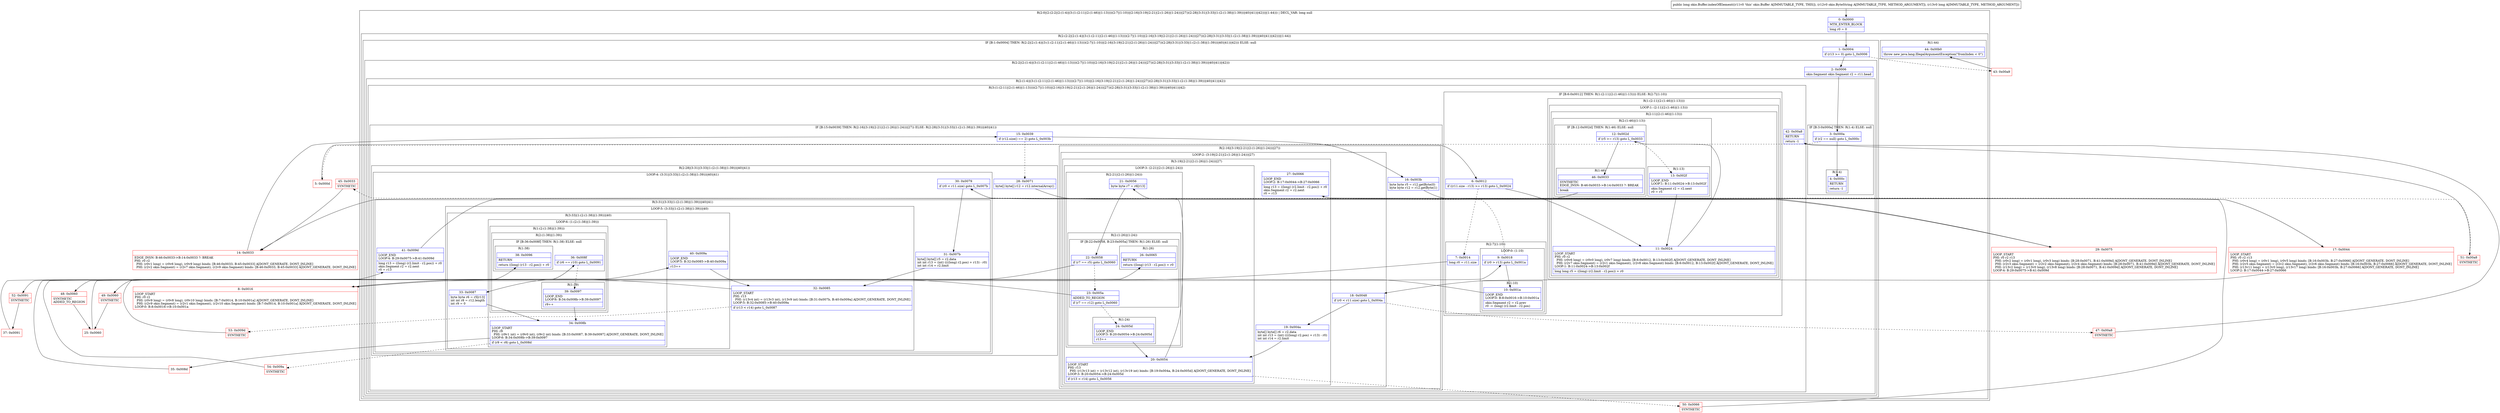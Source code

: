 digraph "CFG forokio.Buffer.indexOfElement(Lokio\/ByteString;J)J" {
subgraph cluster_Region_947934157 {
label = "R(2:0|(2:(2:2|(2:(1:4)|(3:(1:(2:11|(2:(1:46)|(1:13))))(2:7|(1:10))|(2:16|(3:19|(2:21|(2:(1:26)|(1:24)))|27))(2:28|(3:31|(3:33|(1:(2:(1:38)|(1:39)))|40)|41))|42)))|(1:44))) | DECL_VAR: long null\l";
node [shape=record,color=blue];
Node_0 [shape=record,label="{0\:\ 0x0000|MTH_ENTER_BLOCK\l|long r0 = 0\l}"];
subgraph cluster_Region_903744022 {
label = "R(2:(2:2|(2:(1:4)|(3:(1:(2:11|(2:(1:46)|(1:13))))(2:7|(1:10))|(2:16|(3:19|(2:21|(2:(1:26)|(1:24)))|27))(2:28|(3:31|(3:33|(1:(2:(1:38)|(1:39)))|40)|41))|42)))|(1:44))";
node [shape=record,color=blue];
subgraph cluster_IfRegion_1766471079 {
label = "IF [B:1:0x0004] THEN: R(2:2|(2:(1:4)|(3:(1:(2:11|(2:(1:46)|(1:13))))(2:7|(1:10))|(2:16|(3:19|(2:21|(2:(1:26)|(1:24)))|27))(2:28|(3:31|(3:33|(1:(2:(1:38)|(1:39)))|40)|41))|42))) ELSE: null";
node [shape=record,color=blue];
Node_1 [shape=record,label="{1\:\ 0x0004|if (r13 \>= 0) goto L_0x0006\l}"];
subgraph cluster_Region_1921472631 {
label = "R(2:2|(2:(1:4)|(3:(1:(2:11|(2:(1:46)|(1:13))))(2:7|(1:10))|(2:16|(3:19|(2:21|(2:(1:26)|(1:24)))|27))(2:28|(3:31|(3:33|(1:(2:(1:38)|(1:39)))|40)|41))|42)))";
node [shape=record,color=blue];
Node_2 [shape=record,label="{2\:\ 0x0006|okio.Segment okio.Segment r2 = r11.head\l}"];
subgraph cluster_Region_771160100 {
label = "R(2:(1:4)|(3:(1:(2:11|(2:(1:46)|(1:13))))(2:7|(1:10))|(2:16|(3:19|(2:21|(2:(1:26)|(1:24)))|27))(2:28|(3:31|(3:33|(1:(2:(1:38)|(1:39)))|40)|41))|42))";
node [shape=record,color=blue];
subgraph cluster_IfRegion_885104128 {
label = "IF [B:3:0x000a] THEN: R(1:4) ELSE: null";
node [shape=record,color=blue];
Node_3 [shape=record,label="{3\:\ 0x000a|if (r2 == null) goto L_0x000c\l}"];
subgraph cluster_Region_1064898599 {
label = "R(1:4)";
node [shape=record,color=blue];
Node_4 [shape=record,label="{4\:\ 0x000c|RETURN\l|return \-1\l}"];
}
}
subgraph cluster_Region_2058494820 {
label = "R(3:(1:(2:11|(2:(1:46)|(1:13))))(2:7|(1:10))|(2:16|(3:19|(2:21|(2:(1:26)|(1:24)))|27))(2:28|(3:31|(3:33|(1:(2:(1:38)|(1:39)))|40)|41))|42)";
node [shape=record,color=blue];
subgraph cluster_IfRegion_1122879128 {
label = "IF [B:6:0x0012] THEN: R(1:(2:11|(2:(1:46)|(1:13)))) ELSE: R(2:7|(1:10))";
node [shape=record,color=blue];
Node_6 [shape=record,label="{6\:\ 0x0012|if ((r11.size \- r13) \>= r13) goto L_0x0024\l}"];
subgraph cluster_Region_1488990521 {
label = "R(1:(2:11|(2:(1:46)|(1:13))))";
node [shape=record,color=blue];
subgraph cluster_LoopRegion_802159150 {
label = "LOOP:1: (2:11|(2:(1:46)|(1:13)))";
node [shape=record,color=blue];
subgraph cluster_Region_1607403180 {
label = "R(2:11|(2:(1:46)|(1:13)))";
node [shape=record,color=blue];
Node_11 [shape=record,label="{11\:\ 0x0024|LOOP_START\lPHI: r0 r2 \l  PHI: (r0v6 long) = (r0v0 long), (r0v7 long) binds: [B:6:0x0012, B:13:0x002f] A[DONT_GENERATE, DONT_INLINE]\l  PHI: (r2v7 okio.Segment) = (r2v1 okio.Segment), (r2v8 okio.Segment) binds: [B:6:0x0012, B:13:0x002f] A[DONT_GENERATE, DONT_INLINE]\lLOOP:1: B:11:0x0024\-\>B:13:0x002f\l|long long r5 = ((long) (r2.limit \- r2.pos)) + r0\l}"];
subgraph cluster_Region_1150113200 {
label = "R(2:(1:46)|(1:13))";
node [shape=record,color=blue];
subgraph cluster_IfRegion_571930015 {
label = "IF [B:12:0x002d] THEN: R(1:46) ELSE: null";
node [shape=record,color=blue];
Node_12 [shape=record,label="{12\:\ 0x002d|if (r5 \>= r13) goto L_0x0033\l}"];
subgraph cluster_Region_1761120959 {
label = "R(1:46)";
node [shape=record,color=blue];
Node_46 [shape=record,label="{46\:\ 0x0033|SYNTHETIC\lEDGE_INSN: B:46:0x0033\-\>B:14:0x0033 ?: BREAK  \l|break\l}"];
}
}
subgraph cluster_Region_599732471 {
label = "R(1:13)";
node [shape=record,color=blue];
Node_13 [shape=record,label="{13\:\ 0x002f|LOOP_END\lLOOP:1: B:11:0x0024\-\>B:13:0x002f\l|okio.Segment r2 = r2.next\lr0 = r5\l}"];
}
}
}
}
}
subgraph cluster_Region_414910757 {
label = "R(2:7|(1:10))";
node [shape=record,color=blue];
Node_7 [shape=record,label="{7\:\ 0x0014|long r0 = r11.size\l}"];
subgraph cluster_LoopRegion_828911456 {
label = "LOOP:0: (1:10)";
node [shape=record,color=blue];
Node_9 [shape=record,label="{9\:\ 0x0018|if (r0 \> r13) goto L_0x001a\l}"];
subgraph cluster_Region_2093823246 {
label = "R(1:10)";
node [shape=record,color=blue];
Node_10 [shape=record,label="{10\:\ 0x001a|LOOP_END\lLOOP:0: B:8:0x0016\-\>B:10:0x001a\l|okio.Segment r2 = r2.prev\lr0 \-= (long) (r2.limit \- r2.pos)\l}"];
}
}
}
}
subgraph cluster_IfRegion_1629924841 {
label = "IF [B:15:0x0039] THEN: R(2:16|(3:19|(2:21|(2:(1:26)|(1:24)))|27)) ELSE: R(2:28|(3:31|(3:33|(1:(2:(1:38)|(1:39)))|40)|41))";
node [shape=record,color=blue];
Node_15 [shape=record,label="{15\:\ 0x0039|if (r12.size() == 2) goto L_0x003b\l}"];
subgraph cluster_Region_1990367368 {
label = "R(2:16|(3:19|(2:21|(2:(1:26)|(1:24)))|27))";
node [shape=record,color=blue];
Node_16 [shape=record,label="{16\:\ 0x003b|byte byte r5 = r12.getByte(0)\lbyte byte r12 = r12.getByte(1)\l}"];
subgraph cluster_LoopRegion_1336427688 {
label = "LOOP:2: (3:19|(2:21|(2:(1:26)|(1:24)))|27)";
node [shape=record,color=blue];
Node_18 [shape=record,label="{18\:\ 0x0048|if (r0 \< r11.size) goto L_0x004a\l}"];
subgraph cluster_Region_649036196 {
label = "R(3:19|(2:21|(2:(1:26)|(1:24)))|27)";
node [shape=record,color=blue];
Node_19 [shape=record,label="{19\:\ 0x004a|byte[] byte[] r6 = r2.data\lint int r13 = (int) ((((long) r2.pos) + r13) \- r0)\lint int r14 = r2.limit\l}"];
subgraph cluster_LoopRegion_977087093 {
label = "LOOP:3: (2:21|(2:(1:26)|(1:24)))";
node [shape=record,color=blue];
Node_20 [shape=record,label="{20\:\ 0x0054|LOOP_START\lPHI: r13 \l  PHI: (r13v13 int) = (r13v12 int), (r13v19 int) binds: [B:19:0x004a, B:24:0x005d] A[DONT_GENERATE, DONT_INLINE]\lLOOP:3: B:20:0x0054\-\>B:24:0x005d\l|if (r13 \< r14) goto L_0x0056\l}"];
subgraph cluster_Region_1027572531 {
label = "R(2:21|(2:(1:26)|(1:24)))";
node [shape=record,color=blue];
Node_21 [shape=record,label="{21\:\ 0x0056|byte byte r7 = r6[r13]\l}"];
subgraph cluster_Region_1667844744 {
label = "R(2:(1:26)|(1:24))";
node [shape=record,color=blue];
subgraph cluster_IfRegion_371496019 {
label = "IF [B:22:0x0058, B:23:0x005a] THEN: R(1:26) ELSE: null";
node [shape=record,color=blue];
Node_22 [shape=record,label="{22\:\ 0x0058|if (r7 == r5) goto L_0x0060\l}"];
Node_23 [shape=record,label="{23\:\ 0x005a|ADDED_TO_REGION\l|if (r7 == r12) goto L_0x0060\l}"];
subgraph cluster_Region_36999852 {
label = "R(1:26)";
node [shape=record,color=blue];
Node_26 [shape=record,label="{26\:\ 0x0065|RETURN\l|return ((long) (r13 \- r2.pos)) + r0\l}"];
}
}
subgraph cluster_Region_1074938829 {
label = "R(1:24)";
node [shape=record,color=blue];
Node_24 [shape=record,label="{24\:\ 0x005d|LOOP_END\lLOOP:3: B:20:0x0054\-\>B:24:0x005d\l|r13++\l}"];
}
}
}
}
Node_27 [shape=record,label="{27\:\ 0x0066|LOOP_END\lLOOP:2: B:17:0x0044\-\>B:27:0x0066\l|long r13 = ((long) (r2.limit \- r2.pos)) + r0\lokio.Segment r2 = r2.next\lr0 = r13\l}"];
}
}
}
subgraph cluster_Region_1267132101 {
label = "R(2:28|(3:31|(3:33|(1:(2:(1:38)|(1:39)))|40)|41))";
node [shape=record,color=blue];
Node_28 [shape=record,label="{28\:\ 0x0071|byte[] byte[] r12 = r12.internalArray()\l}"];
subgraph cluster_LoopRegion_327838378 {
label = "LOOP:4: (3:31|(3:33|(1:(2:(1:38)|(1:39)))|40)|41)";
node [shape=record,color=blue];
Node_30 [shape=record,label="{30\:\ 0x0079|if (r0 \< r11.size) goto L_0x007b\l}"];
subgraph cluster_Region_470530003 {
label = "R(3:31|(3:33|(1:(2:(1:38)|(1:39)))|40)|41)";
node [shape=record,color=blue];
Node_31 [shape=record,label="{31\:\ 0x007b|byte[] byte[] r5 = r2.data\lint int r13 = (int) ((((long) r2.pos) + r13) \- r0)\lint int r14 = r2.limit\l}"];
subgraph cluster_LoopRegion_1974796900 {
label = "LOOP:5: (3:33|(1:(2:(1:38)|(1:39)))|40)";
node [shape=record,color=blue];
Node_32 [shape=record,label="{32\:\ 0x0085|LOOP_START\lPHI: r13 \l  PHI: (r13v4 int) = (r13v3 int), (r13v9 int) binds: [B:31:0x007b, B:40:0x009a] A[DONT_GENERATE, DONT_INLINE]\lLOOP:5: B:32:0x0085\-\>B:40:0x009a\l|if (r13 \< r14) goto L_0x0087\l}"];
subgraph cluster_Region_1828830443 {
label = "R(3:33|(1:(2:(1:38)|(1:39)))|40)";
node [shape=record,color=blue];
Node_33 [shape=record,label="{33\:\ 0x0087|byte byte r6 = r5[r13]\lint int r8 = r12.length\lint r9 = 0\l}"];
subgraph cluster_LoopRegion_1192740055 {
label = "LOOP:6: (1:(2:(1:38)|(1:39)))";
node [shape=record,color=blue];
Node_34 [shape=record,label="{34\:\ 0x008b|LOOP_START\lPHI: r9 \l  PHI: (r9v1 int) = (r9v0 int), (r9v2 int) binds: [B:33:0x0087, B:39:0x0097] A[DONT_GENERATE, DONT_INLINE]\lLOOP:6: B:34:0x008b\-\>B:39:0x0097\l|if (r9 \< r8) goto L_0x008d\l}"];
subgraph cluster_Region_1251431833 {
label = "R(1:(2:(1:38)|(1:39)))";
node [shape=record,color=blue];
subgraph cluster_Region_1661172553 {
label = "R(2:(1:38)|(1:39))";
node [shape=record,color=blue];
subgraph cluster_IfRegion_1247554945 {
label = "IF [B:36:0x008f] THEN: R(1:38) ELSE: null";
node [shape=record,color=blue];
Node_36 [shape=record,label="{36\:\ 0x008f|if (r6 == r10) goto L_0x0091\l}"];
subgraph cluster_Region_793583575 {
label = "R(1:38)";
node [shape=record,color=blue];
Node_38 [shape=record,label="{38\:\ 0x0096|RETURN\l|return ((long) (r13 \- r2.pos)) + r0\l}"];
}
}
subgraph cluster_Region_175040462 {
label = "R(1:39)";
node [shape=record,color=blue];
Node_39 [shape=record,label="{39\:\ 0x0097|LOOP_END\lLOOP:6: B:34:0x008b\-\>B:39:0x0097\l|r9++\l}"];
}
}
}
}
Node_40 [shape=record,label="{40\:\ 0x009a|LOOP_END\lLOOP:5: B:32:0x0085\-\>B:40:0x009a\l|r13++\l}"];
}
}
Node_41 [shape=record,label="{41\:\ 0x009d|LOOP_END\lLOOP:4: B:29:0x0075\-\>B:41:0x009d\l|long r13 = ((long) (r2.limit \- r2.pos)) + r0\lokio.Segment r2 = r2.next\lr0 = r13\l}"];
}
}
}
}
Node_42 [shape=record,label="{42\:\ 0x00a8|RETURN\l|return \-1\l}"];
}
}
}
}
subgraph cluster_Region_597463737 {
label = "R(1:44)";
node [shape=record,color=blue];
Node_44 [shape=record,label="{44\:\ 0x00b0|throw new java.lang.IllegalArgumentException(\"fromIndex \< 0\")\l}"];
}
}
}
Node_5 [shape=record,color=red,label="{5\:\ 0x000d}"];
Node_8 [shape=record,color=red,label="{8\:\ 0x0016|LOOP_START\lPHI: r0 r2 \l  PHI: (r0v9 long) = (r0v8 long), (r0v10 long) binds: [B:7:0x0014, B:10:0x001a] A[DONT_GENERATE, DONT_INLINE]\l  PHI: (r2v9 okio.Segment) = (r2v1 okio.Segment), (r2v10 okio.Segment) binds: [B:7:0x0014, B:10:0x001a] A[DONT_GENERATE, DONT_INLINE]\lLOOP:0: B:8:0x0016\-\>B:10:0x001a\l}"];
Node_14 [shape=record,color=red,label="{14\:\ 0x0033|EDGE_INSN: B:46:0x0033\-\>B:14:0x0033 ?: BREAK  \lPHI: r0 r2 \l  PHI: (r0v1 long) = (r0v6 long), (r0v9 long) binds: [B:46:0x0033, B:45:0x0033] A[DONT_GENERATE, DONT_INLINE]\l  PHI: (r2v2 okio.Segment) = (r2v7 okio.Segment), (r2v9 okio.Segment) binds: [B:46:0x0033, B:45:0x0033] A[DONT_GENERATE, DONT_INLINE]\l}"];
Node_17 [shape=record,color=red,label="{17\:\ 0x0044|LOOP_START\lPHI: r0 r2 r13 \l  PHI: (r0v4 long) = (r0v1 long), (r0v5 long) binds: [B:16:0x003b, B:27:0x0066] A[DONT_GENERATE, DONT_INLINE]\l  PHI: (r2v5 okio.Segment) = (r2v2 okio.Segment), (r2v6 okio.Segment) binds: [B:16:0x003b, B:27:0x0066] A[DONT_GENERATE, DONT_INLINE]\l  PHI: (r13v11 long) = (r13v0 long), (r13v17 long) binds: [B:16:0x003b, B:27:0x0066] A[DONT_GENERATE, DONT_INLINE]\lLOOP:2: B:17:0x0044\-\>B:27:0x0066\l}"];
Node_25 [shape=record,color=red,label="{25\:\ 0x0060}"];
Node_29 [shape=record,color=red,label="{29\:\ 0x0075|LOOP_START\lPHI: r0 r2 r13 \l  PHI: (r0v2 long) = (r0v1 long), (r0v3 long) binds: [B:28:0x0071, B:41:0x009d] A[DONT_GENERATE, DONT_INLINE]\l  PHI: (r2v3 okio.Segment) = (r2v2 okio.Segment), (r2v4 okio.Segment) binds: [B:28:0x0071, B:41:0x009d] A[DONT_GENERATE, DONT_INLINE]\l  PHI: (r13v2 long) = (r13v0 long), (r13v8 long) binds: [B:28:0x0071, B:41:0x009d] A[DONT_GENERATE, DONT_INLINE]\lLOOP:4: B:29:0x0075\-\>B:41:0x009d\l}"];
Node_35 [shape=record,color=red,label="{35\:\ 0x008d}"];
Node_37 [shape=record,color=red,label="{37\:\ 0x0091}"];
Node_43 [shape=record,color=red,label="{43\:\ 0x00a9}"];
Node_45 [shape=record,color=red,label="{45\:\ 0x0033|SYNTHETIC\l}"];
Node_47 [shape=record,color=red,label="{47\:\ 0x00a8|SYNTHETIC\l}"];
Node_48 [shape=record,color=red,label="{48\:\ 0x0060|SYNTHETIC\lADDED_TO_REGION\l}"];
Node_49 [shape=record,color=red,label="{49\:\ 0x0060|SYNTHETIC\l}"];
Node_50 [shape=record,color=red,label="{50\:\ 0x0066|SYNTHETIC\l}"];
Node_51 [shape=record,color=red,label="{51\:\ 0x00a8|SYNTHETIC\l}"];
Node_52 [shape=record,color=red,label="{52\:\ 0x0091|SYNTHETIC\l}"];
Node_53 [shape=record,color=red,label="{53\:\ 0x009d|SYNTHETIC\l}"];
Node_54 [shape=record,color=red,label="{54\:\ 0x009a|SYNTHETIC\l}"];
MethodNode[shape=record,label="{public long okio.Buffer.indexOfElement((r11v0 'this' okio.Buffer A[IMMUTABLE_TYPE, THIS]), (r12v0 okio.ByteString A[IMMUTABLE_TYPE, METHOD_ARGUMENT]), (r13v0 long A[IMMUTABLE_TYPE, METHOD_ARGUMENT])) }"];
MethodNode -> Node_0;
Node_0 -> Node_1;
Node_1 -> Node_2;
Node_1 -> Node_43[style=dashed];
Node_2 -> Node_3;
Node_3 -> Node_4;
Node_3 -> Node_5[style=dashed];
Node_6 -> Node_7[style=dashed];
Node_6 -> Node_11;
Node_11 -> Node_12;
Node_12 -> Node_13[style=dashed];
Node_12 -> Node_46;
Node_46 -> Node_14;
Node_13 -> Node_11;
Node_7 -> Node_8;
Node_9 -> Node_10;
Node_9 -> Node_45[style=dashed];
Node_10 -> Node_8;
Node_15 -> Node_16;
Node_15 -> Node_28[style=dashed];
Node_16 -> Node_17;
Node_18 -> Node_19;
Node_18 -> Node_47[style=dashed];
Node_19 -> Node_20;
Node_20 -> Node_21;
Node_20 -> Node_50[style=dashed];
Node_21 -> Node_22;
Node_22 -> Node_23[style=dashed];
Node_22 -> Node_48;
Node_23 -> Node_24[style=dashed];
Node_23 -> Node_49;
Node_24 -> Node_20;
Node_27 -> Node_17;
Node_28 -> Node_29;
Node_30 -> Node_31;
Node_30 -> Node_51[style=dashed];
Node_31 -> Node_32;
Node_32 -> Node_33;
Node_32 -> Node_53[style=dashed];
Node_33 -> Node_34;
Node_34 -> Node_35;
Node_34 -> Node_54[style=dashed];
Node_36 -> Node_39[style=dashed];
Node_36 -> Node_52;
Node_39 -> Node_34;
Node_40 -> Node_32;
Node_41 -> Node_29;
Node_5 -> Node_6;
Node_8 -> Node_9;
Node_14 -> Node_15;
Node_17 -> Node_18;
Node_25 -> Node_26;
Node_29 -> Node_30;
Node_35 -> Node_36;
Node_37 -> Node_38;
Node_43 -> Node_44;
Node_45 -> Node_14;
Node_47 -> Node_42;
Node_48 -> Node_25;
Node_49 -> Node_25;
Node_50 -> Node_27;
Node_51 -> Node_42;
Node_52 -> Node_37;
Node_53 -> Node_41;
Node_54 -> Node_40;
}

